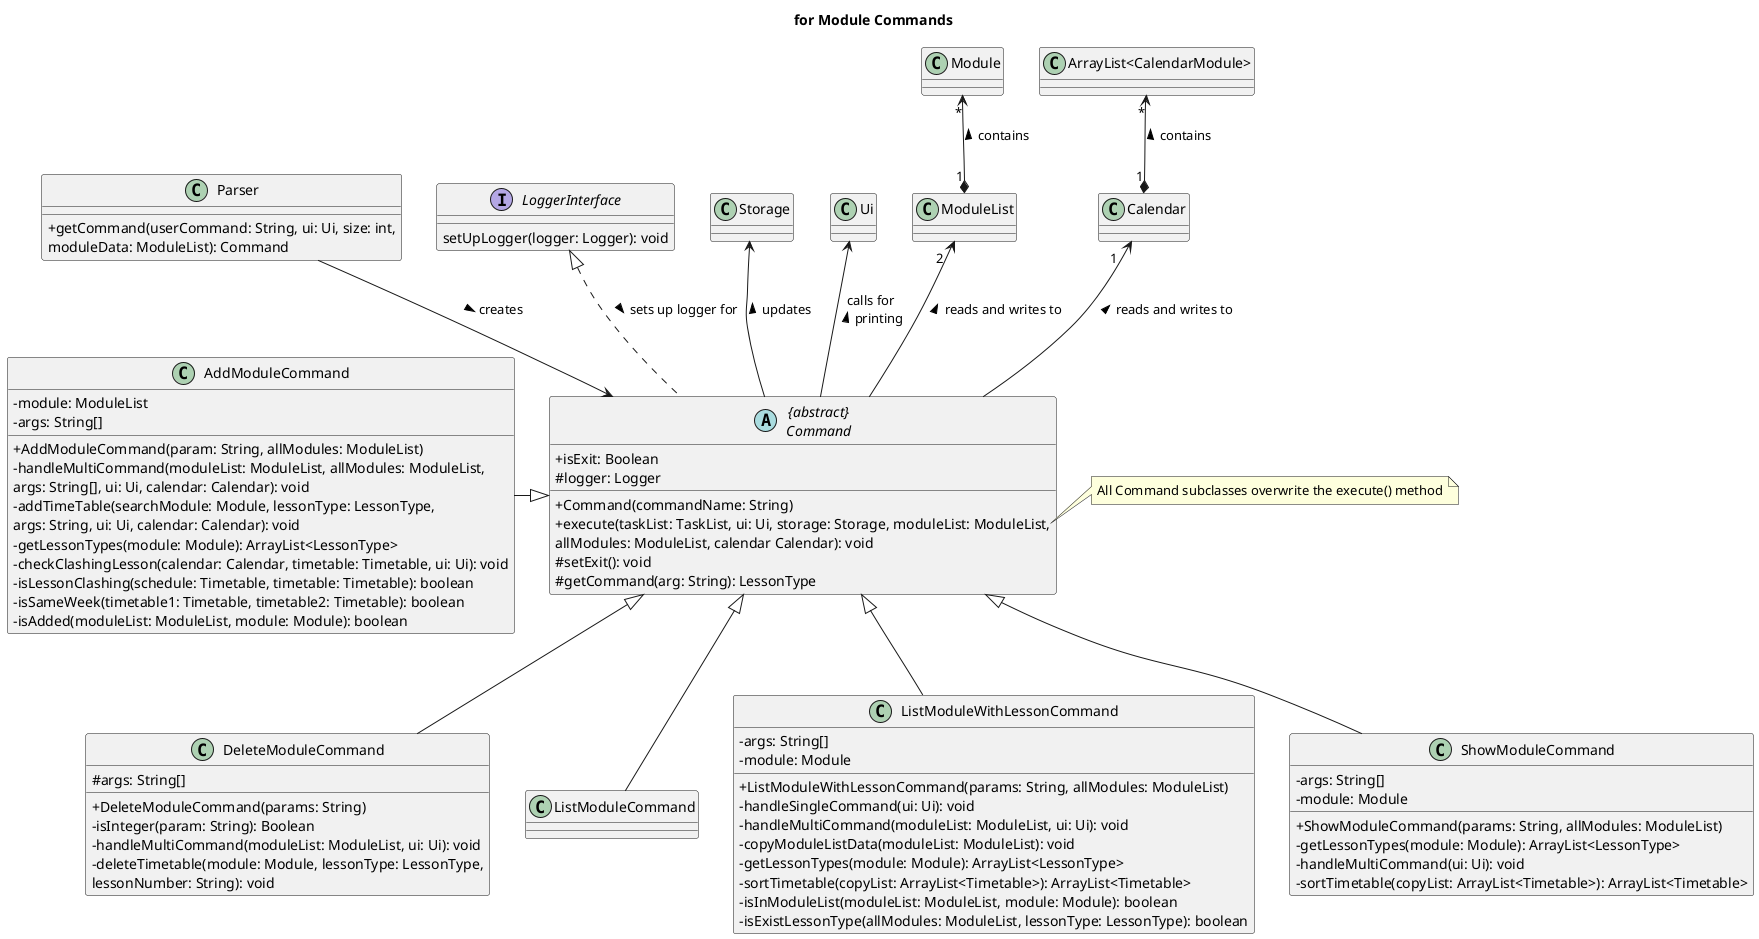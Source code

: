 @startuml
'https://plantuml.com/class-diagram
skinparam classAttributeIconSize 0

title for Module Commands

class Parser {
+ getCommand(userCommand: String, ui: Ui, size: int,
moduleData: ModuleList): Command
}
Parser --> Command : creates >

abstract class "{abstract}\nCommand" as Command {
+ isExit: Boolean
# logger: Logger
+ Command(commandName: String)
+ execute(taskList: TaskList, ui: Ui, storage: Storage, moduleList: ModuleList,
allModules: ModuleList, calendar Calendar): void
# setExit(): void
# getCommand(arg: String): LessonType
}

interface LoggerInterface {
setUpLogger(logger: Logger): void
}

note right of Command::execute
    All Command subclasses overwrite the execute() method
end note
LoggerInterface <|.. Command : sets up logger for >

class AddModuleCommand {
- module: ModuleList
- args: String[]
+ AddModuleCommand(param: String, allModules: ModuleList)
- handleMultiCommand(moduleList: ModuleList, allModules: ModuleList,
args: String[], ui: Ui, calendar: Calendar): void
- addTimeTable(searchModule: Module, lessonType: LessonType,
args: String, ui: Ui, calendar: Calendar): void
- getLessonTypes(module: Module): ArrayList<LessonType>
- checkClashingLesson(calendar: Calendar, timetable: Timetable, ui: Ui): void
- isLessonClashing(schedule: Timetable, timetable: Timetable): boolean
- isSameWeek(timetable1: Timetable, timetable2: Timetable): boolean
- isAdded(moduleList: ModuleList, module: Module): boolean
}
AddModuleCommand -|> Command

class DeleteModuleCommand{
# args: String[]
+ DeleteModuleCommand(params: String)
- isInteger(param: String): Boolean
- handleMultiCommand(moduleList: ModuleList, ui: Ui): void
- deleteTimetable(module: Module, lessonType: LessonType,
lessonNumber: String): void
}
Command <|-- DeleteModuleCommand

class ListModuleCommand
Command <|-- ListModuleCommand

class ListModuleWithLessonCommand {
- args: String[]
- module: Module
+ ListModuleWithLessonCommand(params: String, allModules: ModuleList)
- handleSingleCommand(ui: Ui): void
- handleMultiCommand(moduleList: ModuleList, ui: Ui): void
- copyModuleListData(moduleList: ModuleList): void
- getLessonTypes(module: Module): ArrayList<LessonType>
- sortTimetable(copyList: ArrayList<Timetable>): ArrayList<Timetable>
- isInModuleList(moduleList: ModuleList, module: Module): boolean
- isExistLessonType(allModules: ModuleList, lessonType: LessonType): boolean
}
Command <|-- ListModuleWithLessonCommand

class ShowModuleCommand {
- args: String[]
- module: Module
+ ShowModuleCommand(params: String, allModules: ModuleList)
- getLessonTypes(module: Module): ArrayList<LessonType>
- handleMultiCommand(ui: Ui): void
- sortTimetable(copyList: ArrayList<Timetable>): ArrayList<Timetable>
}
Command <|-- ShowModuleCommand
Storage <-- Command : updates <
Ui <-- Command : calls for \nprinting <
ModuleList "2  " <-- Command : reads and writes to <
Module "*" <--* "1" ModuleList : contains <
Calendar "1   " <-- Command : reads and writes to <
"ArrayList<CalendarModule>" "*" <--* "1" Calendar : contains <

@enduml